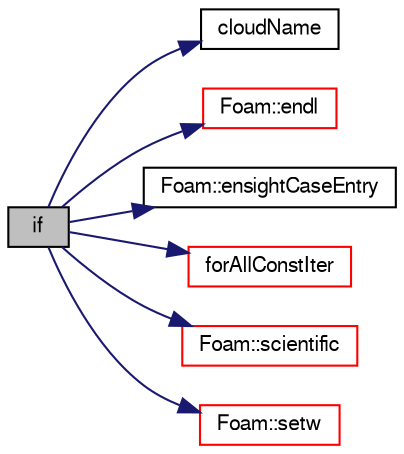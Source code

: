 digraph "if"
{
  bgcolor="transparent";
  edge [fontname="FreeSans",fontsize="10",labelfontname="FreeSans",labelfontsize="10"];
  node [fontname="FreeSans",fontsize="10",shape=record];
  rankdir="LR";
  Node0 [label="if",height=0.2,width=0.4,color="black", fillcolor="grey75", style="filled", fontcolor="black"];
  Node0 -> Node1 [color="midnightblue",fontsize="10",style="solid",fontname="FreeSans"];
  Node1 [label="cloudName",height=0.2,width=0.4,color="black",URL="$a38933.html#ab63504c243f7c2c08b67653dca54567e"];
  Node0 -> Node2 [color="midnightblue",fontsize="10",style="solid",fontname="FreeSans"];
  Node2 [label="Foam::endl",height=0.2,width=0.4,color="red",URL="$a21124.html#a2db8fe02a0d3909e9351bb4275b23ce4",tooltip="Add newline and flush stream. "];
  Node0 -> Node4 [color="midnightblue",fontsize="10",style="solid",fontname="FreeSans"];
  Node4 [label="Foam::ensightCaseEntry",height=0.2,width=0.4,color="black",URL="$a21124.html#a59a8aaaffdec4a423541cd4bf4685e38"];
  Node0 -> Node5 [color="midnightblue",fontsize="10",style="solid",fontname="FreeSans"];
  Node5 [label="forAllConstIter",height=0.2,width=0.4,color="red",URL="$a38141.html#ae21e2836509b0fa7f7cedf6493b11b09"];
  Node0 -> Node305 [color="midnightblue",fontsize="10",style="solid",fontname="FreeSans"];
  Node305 [label="Foam::scientific",height=0.2,width=0.4,color="red",URL="$a21124.html#a78214b33dde7e68fda6f5609b6faa561"];
  Node0 -> Node308 [color="midnightblue",fontsize="10",style="solid",fontname="FreeSans"];
  Node308 [label="Foam::setw",height=0.2,width=0.4,color="red",URL="$a21124.html#a3318127f6f23246407ca749a0a0ea03c"];
}

